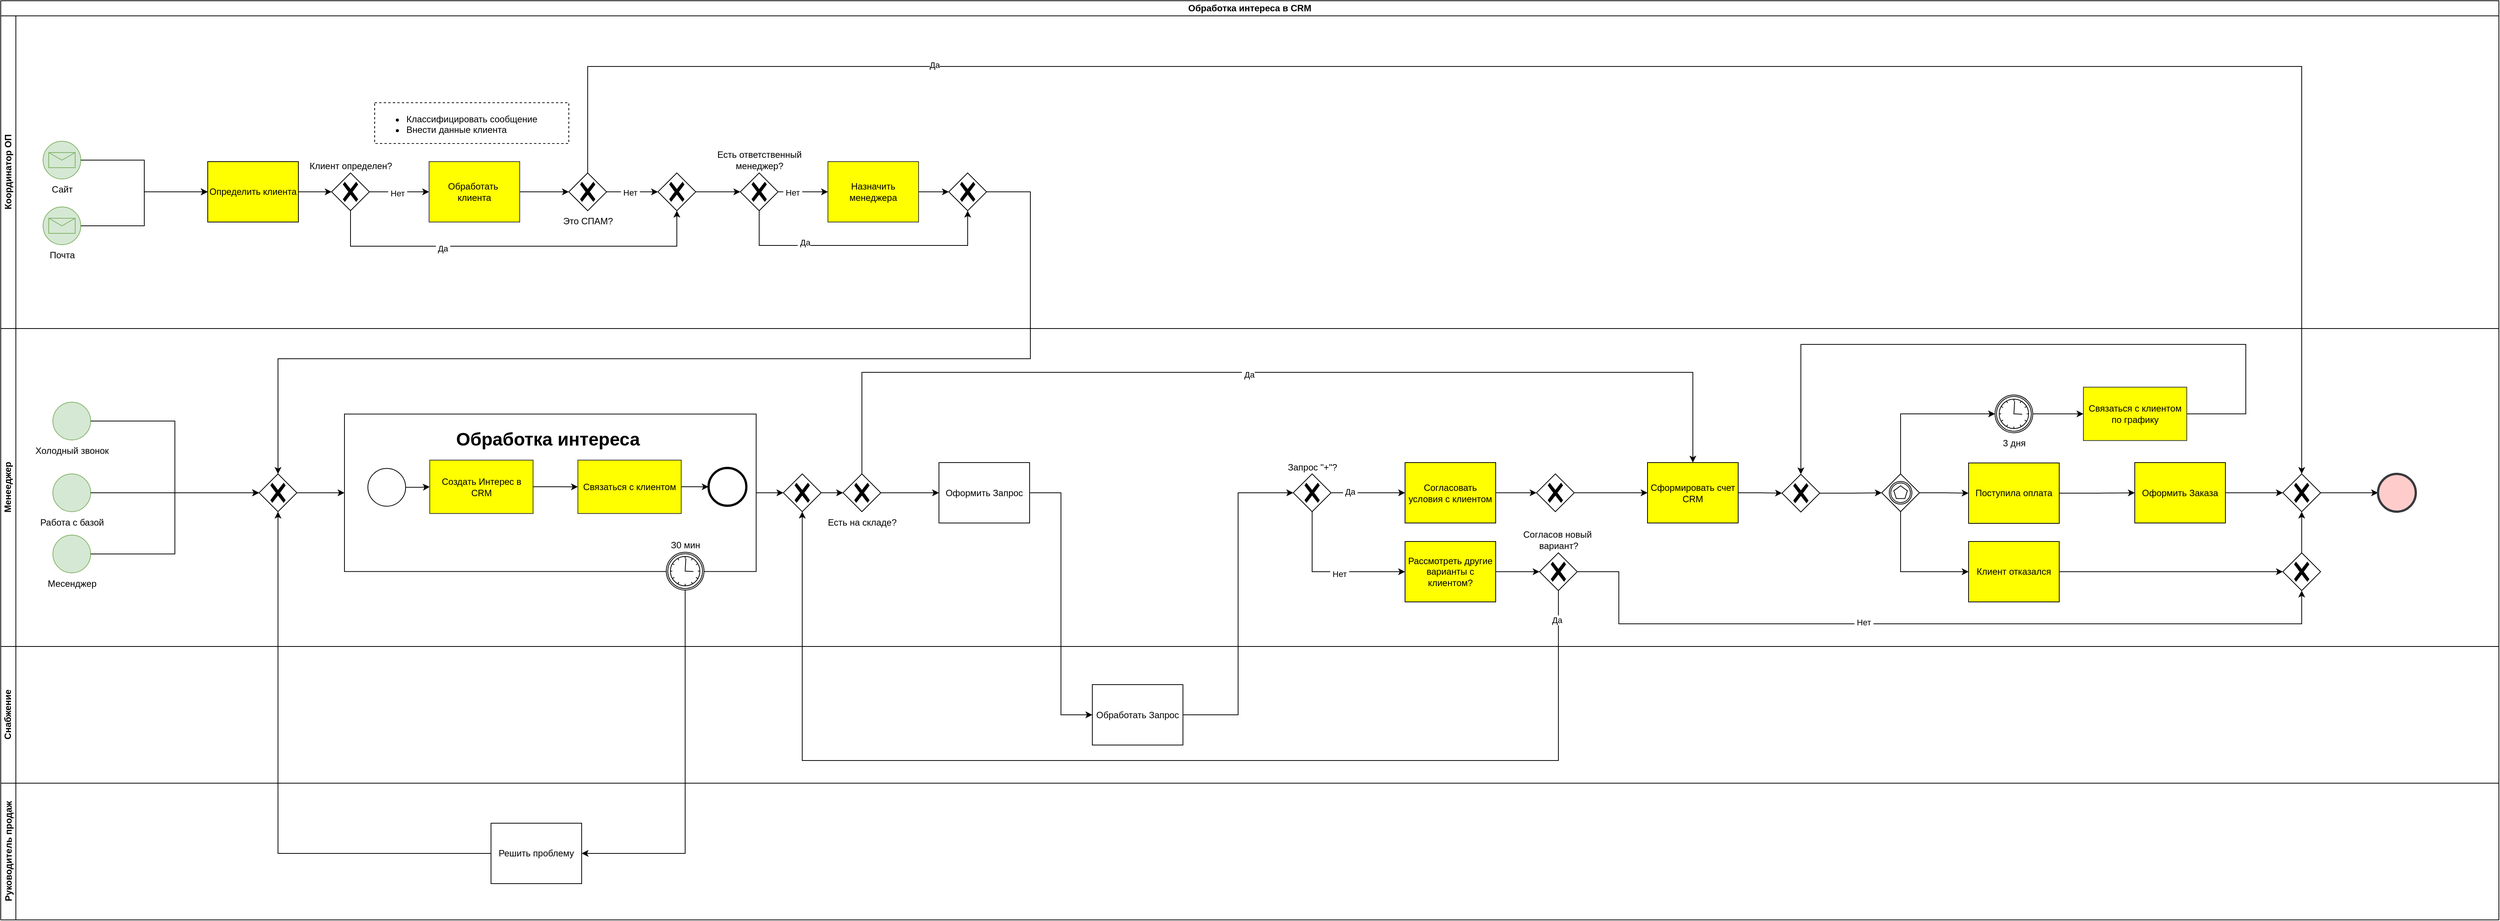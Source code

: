 <mxfile version="27.1.3">
  <diagram name="Страница — 1" id="opip3V4LIdFG4Yo0QK7u">
    <mxGraphModel dx="2441" dy="875" grid="0" gridSize="10" guides="1" tooltips="1" connect="1" arrows="1" fold="1" page="1" pageScale="1" pageWidth="827" pageHeight="1169" background="light-dark(#FFFFFF,#FFFFFF)" math="0" shadow="0">
      <root>
        <mxCell id="0" />
        <mxCell id="1" parent="0" />
        <mxCell id="cEvRSIqXZ4WbzLf_VLH3-2" value="Обработка интереса в CRM" style="swimlane;html=1;childLayout=stackLayout;resizeParent=1;resizeParentMax=0;horizontal=1;startSize=20;horizontalStack=0;whiteSpace=wrap;" parent="1" vertex="1">
          <mxGeometry x="-805" y="27" width="3307" height="1217" as="geometry" />
        </mxCell>
        <mxCell id="cEvRSIqXZ4WbzLf_VLH3-4" value="Координатор ОП" style="swimlane;html=1;startSize=20;horizontal=0;" parent="cEvRSIqXZ4WbzLf_VLH3-2" vertex="1">
          <mxGeometry y="20" width="3307" height="414" as="geometry" />
        </mxCell>
        <mxCell id="cEvRSIqXZ4WbzLf_VLH3-6" value="Сайт" style="points=[[0.145,0.145,0],[0.5,0,0],[0.855,0.145,0],[1,0.5,0],[0.855,0.855,0],[0.5,1,0],[0.145,0.855,0],[0,0.5,0]];shape=mxgraph.bpmn.event;html=1;verticalLabelPosition=bottom;labelBackgroundColor=#ffffff;verticalAlign=top;align=center;perimeter=ellipsePerimeter;outlineConnect=0;aspect=fixed;outline=standard;symbol=message;fillColor=#d5e8d4;strokeColor=#82b366;" parent="cEvRSIqXZ4WbzLf_VLH3-4" vertex="1">
          <mxGeometry x="56" y="166" width="50" height="50" as="geometry" />
        </mxCell>
        <mxCell id="42vEQWu17NEXKYtsey43-4" value="Почта" style="points=[[0.145,0.145,0],[0.5,0,0],[0.855,0.145,0],[1,0.5,0],[0.855,0.855,0],[0.5,1,0],[0.145,0.855,0],[0,0.5,0]];shape=mxgraph.bpmn.event;html=1;verticalLabelPosition=bottom;labelBackgroundColor=#ffffff;verticalAlign=top;align=center;perimeter=ellipsePerimeter;outlineConnect=0;aspect=fixed;outline=standard;symbol=message;fillColor=#d5e8d4;strokeColor=#82b366;" parent="cEvRSIqXZ4WbzLf_VLH3-4" vertex="1">
          <mxGeometry x="56" y="253" width="50" height="50" as="geometry" />
        </mxCell>
        <mxCell id="42vEQWu17NEXKYtsey43-10" style="edgeStyle=orthogonalEdgeStyle;rounded=0;orthogonalLoop=1;jettySize=auto;html=1;entryX=0;entryY=0.5;entryDx=0;entryDy=0;entryPerimeter=0;" parent="cEvRSIqXZ4WbzLf_VLH3-4" source="cEvRSIqXZ4WbzLf_VLH3-6" target="pGrO-_RLq9b3CH_coVWn-4" edge="1">
          <mxGeometry relative="1" as="geometry">
            <mxPoint x="279" y="232" as="targetPoint" />
          </mxGeometry>
        </mxCell>
        <mxCell id="42vEQWu17NEXKYtsey43-11" style="edgeStyle=orthogonalEdgeStyle;rounded=0;orthogonalLoop=1;jettySize=auto;html=1;entryX=0;entryY=0.5;entryDx=0;entryDy=0;entryPerimeter=0;" parent="cEvRSIqXZ4WbzLf_VLH3-4" source="42vEQWu17NEXKYtsey43-4" target="pGrO-_RLq9b3CH_coVWn-4" edge="1">
          <mxGeometry relative="1" as="geometry">
            <mxPoint x="279" y="232" as="targetPoint" />
          </mxGeometry>
        </mxCell>
        <mxCell id="pGrO-_RLq9b3CH_coVWn-7" style="edgeStyle=orthogonalEdgeStyle;rounded=0;orthogonalLoop=1;jettySize=auto;html=1;" edge="1" parent="cEvRSIqXZ4WbzLf_VLH3-4" source="pGrO-_RLq9b3CH_coVWn-4" target="pGrO-_RLq9b3CH_coVWn-5">
          <mxGeometry relative="1" as="geometry" />
        </mxCell>
        <mxCell id="pGrO-_RLq9b3CH_coVWn-4" value="Определить клиента" style="points=[[0.25,0,0],[0.5,0,0],[0.75,0,0],[1,0.25,0],[1,0.5,0],[1,0.75,0],[0.75,1,0],[0.5,1,0],[0.25,1,0],[0,0.75,0],[0,0.5,0],[0,0.25,0]];shape=mxgraph.bpmn.task2;whiteSpace=wrap;rectStyle=rounded;size=10;html=1;container=1;expand=0;collapsible=0;taskMarker=script;fillColor=#FFFF00;" vertex="1" parent="cEvRSIqXZ4WbzLf_VLH3-4">
          <mxGeometry x="274" y="193" width="120" height="80" as="geometry" />
        </mxCell>
        <mxCell id="pGrO-_RLq9b3CH_coVWn-8" style="edgeStyle=orthogonalEdgeStyle;rounded=0;orthogonalLoop=1;jettySize=auto;html=1;exitX=1;exitY=0.5;exitDx=0;exitDy=0;exitPerimeter=0;entryX=0;entryY=0.5;entryDx=0;entryDy=0;entryPerimeter=0;" edge="1" parent="cEvRSIqXZ4WbzLf_VLH3-4" source="pGrO-_RLq9b3CH_coVWn-5" target="pGrO-_RLq9b3CH_coVWn-6">
          <mxGeometry relative="1" as="geometry">
            <mxPoint x="633" y="233" as="sourcePoint" />
          </mxGeometry>
        </mxCell>
        <mxCell id="pGrO-_RLq9b3CH_coVWn-9" value="Нет" style="edgeLabel;html=1;align=center;verticalAlign=middle;resizable=0;points=[];" vertex="1" connectable="0" parent="pGrO-_RLq9b3CH_coVWn-8">
          <mxGeometry x="-0.031" y="-4" relative="1" as="geometry">
            <mxPoint as="offset" />
          </mxGeometry>
        </mxCell>
        <mxCell id="pGrO-_RLq9b3CH_coVWn-23" value="&amp;nbsp;Нет&amp;nbsp;" style="edgeLabel;html=1;align=center;verticalAlign=middle;resizable=0;points=[];" vertex="1" connectable="0" parent="pGrO-_RLq9b3CH_coVWn-8">
          <mxGeometry x="-0.072" y="-2" relative="1" as="geometry">
            <mxPoint as="offset" />
          </mxGeometry>
        </mxCell>
        <mxCell id="pGrO-_RLq9b3CH_coVWn-5" value="Клиент определен?" style="points=[[0.25,0.25,0],[0.5,0,0],[0.75,0.25,0],[1,0.5,0],[0.75,0.75,0],[0.5,1,0],[0.25,0.75,0],[0,0.5,0]];shape=mxgraph.bpmn.gateway2;html=1;verticalLabelPosition=top;labelBackgroundColor=#ffffff;verticalAlign=bottom;align=center;perimeter=rhombusPerimeter;outlineConnect=0;outline=none;symbol=none;gwType=exclusive;labelPosition=center;" vertex="1" parent="cEvRSIqXZ4WbzLf_VLH3-4">
          <mxGeometry x="438" y="208" width="50" height="50" as="geometry" />
        </mxCell>
        <mxCell id="pGrO-_RLq9b3CH_coVWn-15" style="edgeStyle=orthogonalEdgeStyle;rounded=0;orthogonalLoop=1;jettySize=auto;html=1;entryX=0;entryY=0.5;entryDx=0;entryDy=0;entryPerimeter=0;" edge="1" parent="cEvRSIqXZ4WbzLf_VLH3-4" source="pGrO-_RLq9b3CH_coVWn-6" target="pGrO-_RLq9b3CH_coVWn-27">
          <mxGeometry relative="1" as="geometry" />
        </mxCell>
        <mxCell id="pGrO-_RLq9b3CH_coVWn-6" value="Обработать&amp;nbsp;&lt;div&gt;клиента&lt;/div&gt;" style="points=[[0.25,0,0],[0.5,0,0],[0.75,0,0],[1,0.25,0],[1,0.5,0],[1,0.75,0],[0.75,1,0],[0.5,1,0],[0.25,1,0],[0,0.75,0],[0,0.5,0],[0,0.25,0]];shape=mxgraph.bpmn.task2;whiteSpace=wrap;rectStyle=rounded;size=10;html=1;container=1;expand=0;collapsible=0;taskMarker=user;fillColor=light-dark(#ffff00, #212100);strokeColor=#36393d;" vertex="1" parent="cEvRSIqXZ4WbzLf_VLH3-4">
          <mxGeometry x="567" y="193" width="120" height="80" as="geometry" />
        </mxCell>
        <mxCell id="pGrO-_RLq9b3CH_coVWn-10" value="&lt;ul&gt;&lt;li&gt;Классифицировать сообщение&lt;/li&gt;&lt;li&gt;Внести данные клиента&lt;/li&gt;&lt;/ul&gt;" style="text;strokeColor=default;fillColor=none;html=1;whiteSpace=wrap;verticalAlign=middle;overflow=hidden;dashed=1;" vertex="1" parent="cEvRSIqXZ4WbzLf_VLH3-4">
          <mxGeometry x="495" y="115" width="257" height="54" as="geometry" />
        </mxCell>
        <mxCell id="pGrO-_RLq9b3CH_coVWn-11" value="Назначить менеджера" style="points=[[0.25,0,0],[0.5,0,0],[0.75,0,0],[1,0.25,0],[1,0.5,0],[1,0.75,0],[0.75,1,0],[0.5,1,0],[0.25,1,0],[0,0.75,0],[0,0.5,0],[0,0.25,0]];shape=mxgraph.bpmn.task2;whiteSpace=wrap;rectStyle=rounded;size=10;html=1;container=1;expand=0;collapsible=0;taskMarker=user;fillColor=light-dark(#ffff00, #212100);strokeColor=#36393d;" vertex="1" parent="cEvRSIqXZ4WbzLf_VLH3-4">
          <mxGeometry x="1095" y="193" width="120" height="80" as="geometry" />
        </mxCell>
        <mxCell id="pGrO-_RLq9b3CH_coVWn-12" value="" style="points=[[0.25,0.25,0],[0.5,0,0],[0.75,0.25,0],[1,0.5,0],[0.75,0.75,0],[0.5,1,0],[0.25,0.75,0],[0,0.5,0]];shape=mxgraph.bpmn.gateway2;html=1;verticalLabelPosition=top;labelBackgroundColor=#ffffff;verticalAlign=bottom;align=center;perimeter=rhombusPerimeter;outlineConnect=0;outline=none;symbol=none;gwType=exclusive;labelPosition=center;" vertex="1" parent="cEvRSIqXZ4WbzLf_VLH3-4">
          <mxGeometry x="870" y="208" width="50" height="50" as="geometry" />
        </mxCell>
        <mxCell id="pGrO-_RLq9b3CH_coVWn-17" value="Есть ответственный&lt;div&gt;менеджер?&lt;/div&gt;" style="points=[[0.25,0.25,0],[0.5,0,0],[0.75,0.25,0],[1,0.5,0],[0.75,0.75,0],[0.5,1,0],[0.25,0.75,0],[0,0.5,0]];shape=mxgraph.bpmn.gateway2;html=1;verticalLabelPosition=top;labelBackgroundColor=#ffffff;verticalAlign=bottom;align=center;perimeter=rhombusPerimeter;outlineConnect=0;outline=none;symbol=none;gwType=exclusive;labelPosition=center;" vertex="1" parent="cEvRSIqXZ4WbzLf_VLH3-4">
          <mxGeometry x="979" y="208" width="50" height="50" as="geometry" />
        </mxCell>
        <mxCell id="pGrO-_RLq9b3CH_coVWn-18" style="edgeStyle=orthogonalEdgeStyle;rounded=0;orthogonalLoop=1;jettySize=auto;html=1;entryX=0;entryY=0.5;entryDx=0;entryDy=0;entryPerimeter=0;" edge="1" parent="cEvRSIqXZ4WbzLf_VLH3-4" source="pGrO-_RLq9b3CH_coVWn-12" target="pGrO-_RLq9b3CH_coVWn-17">
          <mxGeometry relative="1" as="geometry" />
        </mxCell>
        <mxCell id="pGrO-_RLq9b3CH_coVWn-19" style="edgeStyle=orthogonalEdgeStyle;rounded=0;orthogonalLoop=1;jettySize=auto;html=1;entryX=0;entryY=0.5;entryDx=0;entryDy=0;entryPerimeter=0;" edge="1" parent="cEvRSIqXZ4WbzLf_VLH3-4" source="pGrO-_RLq9b3CH_coVWn-17" target="pGrO-_RLq9b3CH_coVWn-11">
          <mxGeometry relative="1" as="geometry" />
        </mxCell>
        <mxCell id="pGrO-_RLq9b3CH_coVWn-24" value="&amp;nbsp;Нет&amp;nbsp;" style="edgeLabel;html=1;align=center;verticalAlign=middle;resizable=0;points=[];" vertex="1" connectable="0" parent="pGrO-_RLq9b3CH_coVWn-19">
          <mxGeometry x="-0.424" y="-1" relative="1" as="geometry">
            <mxPoint as="offset" />
          </mxGeometry>
        </mxCell>
        <mxCell id="pGrO-_RLq9b3CH_coVWn-20" style="edgeStyle=orthogonalEdgeStyle;rounded=0;orthogonalLoop=1;jettySize=auto;html=1;entryX=0.5;entryY=1;entryDx=0;entryDy=0;entryPerimeter=0;" edge="1" parent="cEvRSIqXZ4WbzLf_VLH3-4" source="pGrO-_RLq9b3CH_coVWn-5" target="pGrO-_RLq9b3CH_coVWn-12">
          <mxGeometry relative="1" as="geometry">
            <Array as="points">
              <mxPoint x="463" y="305" />
              <mxPoint x="895" y="305" />
            </Array>
          </mxGeometry>
        </mxCell>
        <mxCell id="pGrO-_RLq9b3CH_coVWn-22" value="&amp;nbsp;Да&amp;nbsp;" style="edgeLabel;html=1;align=center;verticalAlign=middle;resizable=0;points=[];" vertex="1" connectable="0" parent="pGrO-_RLq9b3CH_coVWn-20">
          <mxGeometry x="-0.36" y="-3" relative="1" as="geometry">
            <mxPoint as="offset" />
          </mxGeometry>
        </mxCell>
        <mxCell id="pGrO-_RLq9b3CH_coVWn-21" value="" style="points=[[0.25,0.25,0],[0.5,0,0],[0.75,0.25,0],[1,0.5,0],[0.75,0.75,0],[0.5,1,0],[0.25,0.75,0],[0,0.5,0]];shape=mxgraph.bpmn.gateway2;html=1;verticalLabelPosition=top;labelBackgroundColor=#ffffff;verticalAlign=bottom;align=center;perimeter=rhombusPerimeter;outlineConnect=0;outline=none;symbol=none;gwType=exclusive;labelPosition=center;" vertex="1" parent="cEvRSIqXZ4WbzLf_VLH3-4">
          <mxGeometry x="1255" y="208" width="50" height="50" as="geometry" />
        </mxCell>
        <mxCell id="pGrO-_RLq9b3CH_coVWn-25" style="edgeStyle=orthogonalEdgeStyle;rounded=0;orthogonalLoop=1;jettySize=auto;html=1;entryX=0;entryY=0.5;entryDx=0;entryDy=0;entryPerimeter=0;" edge="1" parent="cEvRSIqXZ4WbzLf_VLH3-4" source="pGrO-_RLq9b3CH_coVWn-11" target="pGrO-_RLq9b3CH_coVWn-21">
          <mxGeometry relative="1" as="geometry" />
        </mxCell>
        <mxCell id="pGrO-_RLq9b3CH_coVWn-26" style="edgeStyle=orthogonalEdgeStyle;rounded=0;orthogonalLoop=1;jettySize=auto;html=1;entryX=0.5;entryY=1;entryDx=0;entryDy=0;entryPerimeter=0;" edge="1" parent="cEvRSIqXZ4WbzLf_VLH3-4" source="pGrO-_RLq9b3CH_coVWn-17" target="pGrO-_RLq9b3CH_coVWn-21">
          <mxGeometry relative="1" as="geometry">
            <Array as="points">
              <mxPoint x="1004" y="304" />
              <mxPoint x="1280" y="304" />
            </Array>
          </mxGeometry>
        </mxCell>
        <mxCell id="pGrO-_RLq9b3CH_coVWn-35" value="&amp;nbsp;Да" style="edgeLabel;html=1;align=center;verticalAlign=middle;resizable=0;points=[];" vertex="1" connectable="0" parent="pGrO-_RLq9b3CH_coVWn-26">
          <mxGeometry x="-0.433" y="4" relative="1" as="geometry">
            <mxPoint as="offset" />
          </mxGeometry>
        </mxCell>
        <mxCell id="pGrO-_RLq9b3CH_coVWn-28" style="edgeStyle=orthogonalEdgeStyle;rounded=0;orthogonalLoop=1;jettySize=auto;html=1;" edge="1" parent="cEvRSIqXZ4WbzLf_VLH3-4" source="pGrO-_RLq9b3CH_coVWn-27" target="pGrO-_RLq9b3CH_coVWn-12">
          <mxGeometry relative="1" as="geometry" />
        </mxCell>
        <mxCell id="pGrO-_RLq9b3CH_coVWn-33" value="&amp;nbsp;Нет&amp;nbsp;" style="edgeLabel;html=1;align=center;verticalAlign=middle;resizable=0;points=[];" vertex="1" connectable="0" parent="pGrO-_RLq9b3CH_coVWn-28">
          <mxGeometry x="-0.093" y="-1" relative="1" as="geometry">
            <mxPoint as="offset" />
          </mxGeometry>
        </mxCell>
        <mxCell id="pGrO-_RLq9b3CH_coVWn-27" value="Это СПАМ?" style="points=[[0.25,0.25,0],[0.5,0,0],[0.75,0.25,0],[1,0.5,0],[0.75,0.75,0],[0.5,1,0],[0.25,0.75,0],[0,0.5,0]];shape=mxgraph.bpmn.gateway2;html=1;verticalLabelPosition=bottom;labelBackgroundColor=#ffffff;verticalAlign=top;align=center;perimeter=rhombusPerimeter;outlineConnect=0;outline=none;symbol=none;gwType=exclusive;" vertex="1" parent="cEvRSIqXZ4WbzLf_VLH3-4">
          <mxGeometry x="752" y="208" width="50" height="50" as="geometry" />
        </mxCell>
        <mxCell id="cEvRSIqXZ4WbzLf_VLH3-5" value="Менееджер" style="swimlane;html=1;startSize=20;horizontal=0;" parent="cEvRSIqXZ4WbzLf_VLH3-2" vertex="1">
          <mxGeometry y="434" width="3307" height="421" as="geometry" />
        </mxCell>
        <mxCell id="pGrO-_RLq9b3CH_coVWn-52" style="edgeStyle=orthogonalEdgeStyle;rounded=0;orthogonalLoop=1;jettySize=auto;html=1;" edge="1" parent="cEvRSIqXZ4WbzLf_VLH3-5" source="pGrO-_RLq9b3CH_coVWn-75" target="pGrO-_RLq9b3CH_coVWn-51">
          <mxGeometry relative="1" as="geometry" />
        </mxCell>
        <mxCell id="pGrO-_RLq9b3CH_coVWn-40" value="" style="points=[[0.25,0,0],[0.5,0,0],[0.75,0,0],[1,0.25,0],[1,0.5,0],[1,0.75,0],[0.75,1,0],[0.5,1,0],[0.25,1,0],[0,0.75,0],[0,0.5,0],[0,0.25,0]];shape=mxgraph.bpmn.task2;whiteSpace=wrap;rectStyle=rounded;size=10;html=1;container=1;expand=0;collapsible=0;bpmnShapeType=call;" vertex="1" parent="cEvRSIqXZ4WbzLf_VLH3-5">
          <mxGeometry x="455" y="113.25" width="545" height="208.5" as="geometry" />
        </mxCell>
        <mxCell id="pGrO-_RLq9b3CH_coVWn-36" value="Создать Интерес в CRM" style="points=[[0.25,0,0],[0.5,0,0],[0.75,0,0],[1,0.25,0],[1,0.5,0],[1,0.75,0],[0.75,1,0],[0.5,1,0],[0.25,1,0],[0,0.75,0],[0,0.5,0],[0,0.25,0]];shape=mxgraph.bpmn.task2;whiteSpace=wrap;rectStyle=rounded;size=10;html=1;container=1;expand=0;collapsible=0;taskMarker=user;fillColor=light-dark(#ffff00, #212100);strokeColor=#36393d;" vertex="1" parent="pGrO-_RLq9b3CH_coVWn-40">
          <mxGeometry x="112.877" y="60.995" width="136.82" height="70.678" as="geometry" />
        </mxCell>
        <mxCell id="pGrO-_RLq9b3CH_coVWn-1" value="Связаться с клиентом" style="points=[[0.25,0,0],[0.5,0,0],[0.75,0,0],[1,0.25,0],[1,0.5,0],[1,0.75,0],[0.75,1,0],[0.5,1,0],[0.25,1,0],[0,0.75,0],[0,0.5,0],[0,0.25,0]];shape=mxgraph.bpmn.task2;whiteSpace=wrap;rectStyle=rounded;size=10;html=1;container=1;expand=0;collapsible=0;taskMarker=user;fillColor=light-dark(#ffff00, #212100);strokeColor=#36393d;" vertex="1" parent="pGrO-_RLq9b3CH_coVWn-40">
          <mxGeometry x="308.985" y="60.997" width="136.82" height="70.678" as="geometry" />
        </mxCell>
        <mxCell id="pGrO-_RLq9b3CH_coVWn-41" value="" style="points=[[0.145,0.145,0],[0.5,0,0],[0.855,0.145,0],[1,0.5,0],[0.855,0.855,0],[0.5,1,0],[0.145,0.855,0],[0,0.5,0]];shape=mxgraph.bpmn.event;html=1;verticalLabelPosition=bottom;labelBackgroundColor=#ffffff;verticalAlign=top;align=center;perimeter=ellipsePerimeter;outlineConnect=0;aspect=fixed;outline=standard;symbol=general;" vertex="1" parent="pGrO-_RLq9b3CH_coVWn-40">
          <mxGeometry x="31" y="72" width="50" height="50" as="geometry" />
        </mxCell>
        <mxCell id="pGrO-_RLq9b3CH_coVWn-42" value="" style="points=[[0.145,0.145,0],[0.5,0,0],[0.855,0.145,0],[1,0.5,0],[0.855,0.855,0],[0.5,1,0],[0.145,0.855,0],[0,0.5,0]];shape=mxgraph.bpmn.event;html=1;verticalLabelPosition=bottom;labelBackgroundColor=#ffffff;verticalAlign=top;align=center;perimeter=ellipsePerimeter;outlineConnect=0;aspect=fixed;outline=end;symbol=terminate2;" vertex="1" parent="pGrO-_RLq9b3CH_coVWn-40">
          <mxGeometry x="482" y="71.33" width="50" height="50" as="geometry" />
        </mxCell>
        <mxCell id="pGrO-_RLq9b3CH_coVWn-2" value="З0 мин" style="points=[[0.145,0.145,0],[0.5,0,0],[0.855,0.145,0],[1,0.5,0],[0.855,0.855,0],[0.5,1,0],[0.145,0.855,0],[0,0.5,0]];shape=mxgraph.bpmn.event;html=1;verticalLabelPosition=top;labelBackgroundColor=#ffffff;verticalAlign=bottom;align=center;perimeter=ellipsePerimeter;outlineConnect=0;aspect=fixed;outline=catching;symbol=timer;labelPosition=center;" vertex="1" parent="pGrO-_RLq9b3CH_coVWn-40">
          <mxGeometry x="426" y="183" width="50" height="50" as="geometry" />
        </mxCell>
        <mxCell id="pGrO-_RLq9b3CH_coVWn-43" style="edgeStyle=orthogonalEdgeStyle;rounded=0;orthogonalLoop=1;jettySize=auto;html=1;entryX=0;entryY=0.5;entryDx=0;entryDy=0;entryPerimeter=0;" edge="1" parent="pGrO-_RLq9b3CH_coVWn-40" source="pGrO-_RLq9b3CH_coVWn-41" target="pGrO-_RLq9b3CH_coVWn-36">
          <mxGeometry relative="1" as="geometry" />
        </mxCell>
        <mxCell id="pGrO-_RLq9b3CH_coVWn-44" style="edgeStyle=orthogonalEdgeStyle;rounded=0;orthogonalLoop=1;jettySize=auto;html=1;entryX=0;entryY=0.5;entryDx=0;entryDy=0;entryPerimeter=0;" edge="1" parent="pGrO-_RLq9b3CH_coVWn-40" source="pGrO-_RLq9b3CH_coVWn-36" target="pGrO-_RLq9b3CH_coVWn-1">
          <mxGeometry relative="1" as="geometry" />
        </mxCell>
        <mxCell id="pGrO-_RLq9b3CH_coVWn-45" style="edgeStyle=orthogonalEdgeStyle;rounded=0;orthogonalLoop=1;jettySize=auto;html=1;entryX=0;entryY=0.5;entryDx=0;entryDy=0;entryPerimeter=0;" edge="1" parent="pGrO-_RLq9b3CH_coVWn-40" source="pGrO-_RLq9b3CH_coVWn-1" target="pGrO-_RLq9b3CH_coVWn-42">
          <mxGeometry relative="1" as="geometry" />
        </mxCell>
        <mxCell id="pGrO-_RLq9b3CH_coVWn-48" value="Обработка интереса" style="text;strokeColor=none;fillColor=none;html=1;fontSize=24;fontStyle=1;verticalAlign=middle;align=center;" vertex="1" parent="pGrO-_RLq9b3CH_coVWn-40">
          <mxGeometry x="219" y="13.75" width="100" height="40" as="geometry" />
        </mxCell>
        <mxCell id="42vEQWu17NEXKYtsey43-1" value="Холодный звонок" style="points=[[0.145,0.145,0],[0.5,0,0],[0.855,0.145,0],[1,0.5,0],[0.855,0.855,0],[0.5,1,0],[0.145,0.855,0],[0,0.5,0]];shape=mxgraph.bpmn.event;html=1;verticalLabelPosition=bottom;labelBackgroundColor=#ffffff;verticalAlign=top;align=center;perimeter=ellipsePerimeter;outlineConnect=0;aspect=fixed;outline=standard;symbol=general;fillColor=#d5e8d4;strokeColor=#82b366;" parent="cEvRSIqXZ4WbzLf_VLH3-5" vertex="1">
          <mxGeometry x="69" y="97.5" width="50" height="50" as="geometry" />
        </mxCell>
        <mxCell id="42vEQWu17NEXKYtsey43-2" value="Работа с базой" style="points=[[0.145,0.145,0],[0.5,0,0],[0.855,0.145,0],[1,0.5,0],[0.855,0.855,0],[0.5,1,0],[0.145,0.855,0],[0,0.5,0]];shape=mxgraph.bpmn.event;html=1;verticalLabelPosition=bottom;labelBackgroundColor=#ffffff;verticalAlign=top;align=center;perimeter=ellipsePerimeter;outlineConnect=0;aspect=fixed;outline=standard;symbol=general;fillColor=#d5e8d4;strokeColor=#82b366;" parent="cEvRSIqXZ4WbzLf_VLH3-5" vertex="1">
          <mxGeometry x="69" y="192.5" width="50" height="50" as="geometry" />
        </mxCell>
        <mxCell id="42vEQWu17NEXKYtsey43-3" value="Месенджер" style="points=[[0.145,0.145,0],[0.5,0,0],[0.855,0.145,0],[1,0.5,0],[0.855,0.855,0],[0.5,1,0],[0.145,0.855,0],[0,0.5,0]];shape=mxgraph.bpmn.event;html=1;verticalLabelPosition=bottom;labelBackgroundColor=#ffffff;verticalAlign=top;align=center;perimeter=ellipsePerimeter;outlineConnect=0;aspect=fixed;outline=standard;symbol=general;fillColor=#d5e8d4;strokeColor=#82b366;" parent="cEvRSIqXZ4WbzLf_VLH3-5" vertex="1">
          <mxGeometry x="69" y="273.5" width="50" height="50" as="geometry" />
        </mxCell>
        <mxCell id="42vEQWu17NEXKYtsey43-13" style="edgeStyle=orthogonalEdgeStyle;rounded=0;orthogonalLoop=1;jettySize=auto;html=1;entryX=0;entryY=0.5;entryDx=0;entryDy=0;entryPerimeter=0;" parent="cEvRSIqXZ4WbzLf_VLH3-5" source="42vEQWu17NEXKYtsey43-1" target="pGrO-_RLq9b3CH_coVWn-37" edge="1">
          <mxGeometry relative="1" as="geometry">
            <mxPoint x="320" y="217.5" as="targetPoint" />
          </mxGeometry>
        </mxCell>
        <mxCell id="42vEQWu17NEXKYtsey43-14" style="edgeStyle=orthogonalEdgeStyle;rounded=0;orthogonalLoop=1;jettySize=auto;html=1;entryX=0;entryY=0.5;entryDx=0;entryDy=0;entryPerimeter=0;" parent="cEvRSIqXZ4WbzLf_VLH3-5" source="42vEQWu17NEXKYtsey43-2" target="pGrO-_RLq9b3CH_coVWn-37" edge="1">
          <mxGeometry relative="1" as="geometry">
            <mxPoint x="320" y="217.5" as="targetPoint" />
          </mxGeometry>
        </mxCell>
        <mxCell id="42vEQWu17NEXKYtsey43-15" style="edgeStyle=orthogonalEdgeStyle;rounded=0;orthogonalLoop=1;jettySize=auto;html=1;entryX=0;entryY=0.5;entryDx=0;entryDy=0;entryPerimeter=0;" parent="cEvRSIqXZ4WbzLf_VLH3-5" source="42vEQWu17NEXKYtsey43-3" target="pGrO-_RLq9b3CH_coVWn-37" edge="1">
          <mxGeometry relative="1" as="geometry">
            <mxPoint x="320" y="217.5" as="targetPoint" />
          </mxGeometry>
        </mxCell>
        <mxCell id="42vEQWu17NEXKYtsey43-36" value="Сформировать счет CRM" style="points=[[0.25,0,0],[0.5,0,0],[0.75,0,0],[1,0.25,0],[1,0.5,0],[1,0.75,0],[0.75,1,0],[0.5,1,0],[0.25,1,0],[0,0.75,0],[0,0.5,0],[0,0.25,0]];shape=mxgraph.bpmn.task2;whiteSpace=wrap;rectStyle=rounded;size=10;html=1;container=1;expand=0;collapsible=0;taskMarker=user;fillColor=light-dark(#ffff00, #212100);strokeColor=default;" parent="cEvRSIqXZ4WbzLf_VLH3-5" vertex="1">
          <mxGeometry x="2180" y="177.5" width="120" height="80" as="geometry" />
        </mxCell>
        <mxCell id="pGrO-_RLq9b3CH_coVWn-47" style="edgeStyle=orthogonalEdgeStyle;rounded=0;orthogonalLoop=1;jettySize=auto;html=1;entryX=0;entryY=0.5;entryDx=0;entryDy=0;entryPerimeter=0;" edge="1" parent="cEvRSIqXZ4WbzLf_VLH3-5" source="pGrO-_RLq9b3CH_coVWn-37" target="pGrO-_RLq9b3CH_coVWn-40">
          <mxGeometry relative="1" as="geometry">
            <mxPoint x="434.947" y="217.5" as="targetPoint" />
          </mxGeometry>
        </mxCell>
        <mxCell id="pGrO-_RLq9b3CH_coVWn-37" value="" style="points=[[0.25,0.25,0],[0.5,0,0],[0.75,0.25,0],[1,0.5,0],[0.75,0.75,0],[0.5,1,0],[0.25,0.75,0],[0,0.5,0]];shape=mxgraph.bpmn.gateway2;html=1;verticalLabelPosition=bottom;labelBackgroundColor=#ffffff;verticalAlign=top;align=center;perimeter=rhombusPerimeter;outlineConnect=0;outline=none;symbol=none;gwType=exclusive;" vertex="1" parent="cEvRSIqXZ4WbzLf_VLH3-5">
          <mxGeometry x="342" y="192.5" width="50" height="50" as="geometry" />
        </mxCell>
        <mxCell id="pGrO-_RLq9b3CH_coVWn-54" style="edgeStyle=orthogonalEdgeStyle;rounded=0;orthogonalLoop=1;jettySize=auto;html=1;" edge="1" parent="cEvRSIqXZ4WbzLf_VLH3-5" source="pGrO-_RLq9b3CH_coVWn-51" target="42vEQWu17NEXKYtsey43-36">
          <mxGeometry relative="1" as="geometry">
            <Array as="points">
              <mxPoint x="1140" y="58" />
            </Array>
          </mxGeometry>
        </mxCell>
        <mxCell id="pGrO-_RLq9b3CH_coVWn-56" value="&amp;nbsp;Да" style="edgeLabel;html=1;align=center;verticalAlign=middle;resizable=0;points=[];" vertex="1" connectable="0" parent="pGrO-_RLq9b3CH_coVWn-54">
          <mxGeometry x="-0.047" y="-3" relative="1" as="geometry">
            <mxPoint as="offset" />
          </mxGeometry>
        </mxCell>
        <mxCell id="pGrO-_RLq9b3CH_coVWn-63" style="edgeStyle=orthogonalEdgeStyle;rounded=0;orthogonalLoop=1;jettySize=auto;html=1;" edge="1" parent="cEvRSIqXZ4WbzLf_VLH3-5" source="pGrO-_RLq9b3CH_coVWn-51" target="pGrO-_RLq9b3CH_coVWn-53">
          <mxGeometry relative="1" as="geometry" />
        </mxCell>
        <mxCell id="pGrO-_RLq9b3CH_coVWn-51" value="Есть на складе?" style="points=[[0.25,0.25,0],[0.5,0,0],[0.75,0.25,0],[1,0.5,0],[0.75,0.75,0],[0.5,1,0],[0.25,0.75,0],[0,0.5,0]];shape=mxgraph.bpmn.gateway2;html=1;verticalLabelPosition=bottom;labelBackgroundColor=#ffffff;verticalAlign=top;align=center;perimeter=rhombusPerimeter;outlineConnect=0;outline=none;symbol=none;gwType=exclusive;labelPosition=center;" vertex="1" parent="cEvRSIqXZ4WbzLf_VLH3-5">
          <mxGeometry x="1115" y="192.5" width="50" height="50" as="geometry" />
        </mxCell>
        <mxCell id="pGrO-_RLq9b3CH_coVWn-53" value="Оформить Запрос" style="points=[[0.25,0,0],[0.5,0,0],[0.75,0,0],[1,0.25,0],[1,0.5,0],[1,0.75,0],[0.75,1,0],[0.5,1,0],[0.25,1,0],[0,0.75,0],[0,0.5,0],[0,0.25,0]];shape=mxgraph.bpmn.task2;whiteSpace=wrap;rectStyle=rounded;size=10;html=1;container=1;expand=0;collapsible=0;taskMarker=user;fillColor=light-dark(#FFFFFF,#212100);strokeColor=default;" vertex="1" parent="cEvRSIqXZ4WbzLf_VLH3-5">
          <mxGeometry x="1242" y="177.5" width="120" height="80" as="geometry" />
        </mxCell>
        <mxCell id="pGrO-_RLq9b3CH_coVWn-67" style="edgeStyle=orthogonalEdgeStyle;rounded=0;orthogonalLoop=1;jettySize=auto;html=1;" edge="1" parent="cEvRSIqXZ4WbzLf_VLH3-5" source="pGrO-_RLq9b3CH_coVWn-64" target="pGrO-_RLq9b3CH_coVWn-66">
          <mxGeometry relative="1" as="geometry" />
        </mxCell>
        <mxCell id="pGrO-_RLq9b3CH_coVWn-69" value="Да" style="edgeLabel;html=1;align=center;verticalAlign=middle;resizable=0;points=[];" vertex="1" connectable="0" parent="pGrO-_RLq9b3CH_coVWn-67">
          <mxGeometry x="-0.48" y="3" relative="1" as="geometry">
            <mxPoint as="offset" />
          </mxGeometry>
        </mxCell>
        <mxCell id="pGrO-_RLq9b3CH_coVWn-70" value="&amp;nbsp;Да&amp;nbsp;" style="edgeLabel;html=1;align=center;verticalAlign=middle;resizable=0;points=[];" vertex="1" connectable="0" parent="pGrO-_RLq9b3CH_coVWn-67">
          <mxGeometry x="-0.502" y="2" relative="1" as="geometry">
            <mxPoint as="offset" />
          </mxGeometry>
        </mxCell>
        <mxCell id="pGrO-_RLq9b3CH_coVWn-64" value="Запрос &quot;+&quot;?" style="points=[[0.25,0.25,0],[0.5,0,0],[0.75,0.25,0],[1,0.5,0],[0.75,0.75,0],[0.5,1,0],[0.25,0.75,0],[0,0.5,0]];shape=mxgraph.bpmn.gateway2;html=1;verticalLabelPosition=top;labelBackgroundColor=#ffffff;verticalAlign=bottom;align=center;perimeter=rhombusPerimeter;outlineConnect=0;outline=none;symbol=none;gwType=exclusive;labelPosition=center;" vertex="1" parent="cEvRSIqXZ4WbzLf_VLH3-5">
          <mxGeometry x="1711" y="192.5" width="50" height="50" as="geometry" />
        </mxCell>
        <mxCell id="pGrO-_RLq9b3CH_coVWn-66" value="Согласовать условия с клиентом" style="points=[[0.25,0,0],[0.5,0,0],[0.75,0,0],[1,0.25,0],[1,0.5,0],[1,0.75,0],[0.75,1,0],[0.5,1,0],[0.25,1,0],[0,0.75,0],[0,0.5,0],[0,0.25,0]];shape=mxgraph.bpmn.task2;whiteSpace=wrap;rectStyle=rounded;size=10;html=1;container=1;expand=0;collapsible=0;taskMarker=user;fillColor=light-dark(#ffff00, #212100);strokeColor=default;" vertex="1" parent="cEvRSIqXZ4WbzLf_VLH3-5">
          <mxGeometry x="1859" y="177.5" width="120" height="80" as="geometry" />
        </mxCell>
        <mxCell id="pGrO-_RLq9b3CH_coVWn-74" style="edgeStyle=orthogonalEdgeStyle;rounded=0;orthogonalLoop=1;jettySize=auto;html=1;" edge="1" parent="cEvRSIqXZ4WbzLf_VLH3-5" source="pGrO-_RLq9b3CH_coVWn-68" target="pGrO-_RLq9b3CH_coVWn-73">
          <mxGeometry relative="1" as="geometry" />
        </mxCell>
        <mxCell id="pGrO-_RLq9b3CH_coVWn-77" style="edgeStyle=orthogonalEdgeStyle;rounded=0;orthogonalLoop=1;jettySize=auto;html=1;" edge="1" parent="cEvRSIqXZ4WbzLf_VLH3-5" source="pGrO-_RLq9b3CH_coVWn-73" target="pGrO-_RLq9b3CH_coVWn-75">
          <mxGeometry relative="1" as="geometry">
            <Array as="points">
              <mxPoint x="2062" y="572" />
              <mxPoint x="1061" y="572" />
            </Array>
          </mxGeometry>
        </mxCell>
        <mxCell id="pGrO-_RLq9b3CH_coVWn-82" value="Да" style="edgeLabel;html=1;align=center;verticalAlign=middle;resizable=0;points=[];" vertex="1" connectable="0" parent="pGrO-_RLq9b3CH_coVWn-77">
          <mxGeometry x="-0.95" y="-2" relative="1" as="geometry">
            <mxPoint as="offset" />
          </mxGeometry>
        </mxCell>
        <mxCell id="pGrO-_RLq9b3CH_coVWn-68" value="Рассмотреть другие варианты с клиентом?" style="points=[[0.25,0,0],[0.5,0,0],[0.75,0,0],[1,0.25,0],[1,0.5,0],[1,0.75,0],[0.75,1,0],[0.5,1,0],[0.25,1,0],[0,0.75,0],[0,0.5,0],[0,0.25,0]];shape=mxgraph.bpmn.task2;whiteSpace=wrap;rectStyle=rounded;size=10;html=1;container=1;expand=0;collapsible=0;taskMarker=user;fillColor=light-dark(#ffff00, #212100);strokeColor=default;" vertex="1" parent="cEvRSIqXZ4WbzLf_VLH3-5">
          <mxGeometry x="1859" y="282" width="120" height="80" as="geometry" />
        </mxCell>
        <mxCell id="pGrO-_RLq9b3CH_coVWn-71" style="edgeStyle=orthogonalEdgeStyle;rounded=0;orthogonalLoop=1;jettySize=auto;html=1;entryX=0;entryY=0.5;entryDx=0;entryDy=0;entryPerimeter=0;" edge="1" parent="cEvRSIqXZ4WbzLf_VLH3-5" source="pGrO-_RLq9b3CH_coVWn-64" target="pGrO-_RLq9b3CH_coVWn-68">
          <mxGeometry relative="1" as="geometry">
            <Array as="points">
              <mxPoint x="1736" y="322" />
            </Array>
          </mxGeometry>
        </mxCell>
        <mxCell id="pGrO-_RLq9b3CH_coVWn-72" value="&amp;nbsp;Нет&amp;nbsp;" style="edgeLabel;html=1;align=center;verticalAlign=middle;resizable=0;points=[];" vertex="1" connectable="0" parent="pGrO-_RLq9b3CH_coVWn-71">
          <mxGeometry x="0.149" y="-3" relative="1" as="geometry">
            <mxPoint x="-1" as="offset" />
          </mxGeometry>
        </mxCell>
        <mxCell id="pGrO-_RLq9b3CH_coVWn-73" value="Согласов новый&amp;nbsp;&lt;div&gt;вариант?&lt;/div&gt;" style="points=[[0.25,0.25,0],[0.5,0,0],[0.75,0.25,0],[1,0.5,0],[0.75,0.75,0],[0.5,1,0],[0.25,0.75,0],[0,0.5,0]];shape=mxgraph.bpmn.gateway2;html=1;verticalLabelPosition=top;labelBackgroundColor=#ffffff;verticalAlign=bottom;align=center;perimeter=rhombusPerimeter;outlineConnect=0;outline=none;symbol=none;gwType=exclusive;labelPosition=center;" vertex="1" parent="cEvRSIqXZ4WbzLf_VLH3-5">
          <mxGeometry x="2037" y="297" width="50" height="50" as="geometry" />
        </mxCell>
        <mxCell id="pGrO-_RLq9b3CH_coVWn-75" value="" style="points=[[0.25,0.25,0],[0.5,0,0],[0.75,0.25,0],[1,0.5,0],[0.75,0.75,0],[0.5,1,0],[0.25,0.75,0],[0,0.5,0]];shape=mxgraph.bpmn.gateway2;html=1;verticalLabelPosition=bottom;labelBackgroundColor=#ffffff;verticalAlign=top;align=center;perimeter=rhombusPerimeter;outlineConnect=0;outline=none;symbol=none;gwType=exclusive;" vertex="1" parent="cEvRSIqXZ4WbzLf_VLH3-5">
          <mxGeometry x="1036" y="192.5" width="50" height="50" as="geometry" />
        </mxCell>
        <mxCell id="pGrO-_RLq9b3CH_coVWn-76" value="" style="edgeStyle=orthogonalEdgeStyle;rounded=0;orthogonalLoop=1;jettySize=auto;html=1;" edge="1" parent="cEvRSIqXZ4WbzLf_VLH3-5" source="pGrO-_RLq9b3CH_coVWn-40" target="pGrO-_RLq9b3CH_coVWn-75">
          <mxGeometry relative="1" as="geometry">
            <mxPoint x="952" y="712" as="sourcePoint" />
            <mxPoint x="1067" y="712" as="targetPoint" />
          </mxGeometry>
        </mxCell>
        <mxCell id="pGrO-_RLq9b3CH_coVWn-85" style="edgeStyle=orthogonalEdgeStyle;rounded=0;orthogonalLoop=1;jettySize=auto;html=1;" edge="1" parent="cEvRSIqXZ4WbzLf_VLH3-5" source="pGrO-_RLq9b3CH_coVWn-83" target="42vEQWu17NEXKYtsey43-36">
          <mxGeometry relative="1" as="geometry" />
        </mxCell>
        <mxCell id="pGrO-_RLq9b3CH_coVWn-83" value="" style="points=[[0.25,0.25,0],[0.5,0,0],[0.75,0.25,0],[1,0.5,0],[0.75,0.75,0],[0.5,1,0],[0.25,0.75,0],[0,0.5,0]];shape=mxgraph.bpmn.gateway2;html=1;verticalLabelPosition=bottom;labelBackgroundColor=#ffffff;verticalAlign=top;align=center;perimeter=rhombusPerimeter;outlineConnect=0;outline=none;symbol=none;gwType=exclusive;" vertex="1" parent="cEvRSIqXZ4WbzLf_VLH3-5">
          <mxGeometry x="2033" y="192.5" width="50" height="50" as="geometry" />
        </mxCell>
        <mxCell id="pGrO-_RLq9b3CH_coVWn-84" style="edgeStyle=orthogonalEdgeStyle;rounded=0;orthogonalLoop=1;jettySize=auto;html=1;entryX=0;entryY=0.5;entryDx=0;entryDy=0;entryPerimeter=0;" edge="1" parent="cEvRSIqXZ4WbzLf_VLH3-5" source="pGrO-_RLq9b3CH_coVWn-66" target="pGrO-_RLq9b3CH_coVWn-83">
          <mxGeometry relative="1" as="geometry" />
        </mxCell>
        <mxCell id="pGrO-_RLq9b3CH_coVWn-89" style="edgeStyle=orthogonalEdgeStyle;rounded=0;orthogonalLoop=1;jettySize=auto;html=1;" edge="1" parent="cEvRSIqXZ4WbzLf_VLH3-5" source="pGrO-_RLq9b3CH_coVWn-86" target="pGrO-_RLq9b3CH_coVWn-88">
          <mxGeometry relative="1" as="geometry" />
        </mxCell>
        <mxCell id="pGrO-_RLq9b3CH_coVWn-86" value="" style="points=[[0.25,0.25,0],[0.5,0,0],[0.75,0.25,0],[1,0.5,0],[0.75,0.75,0],[0.5,1,0],[0.25,0.75,0],[0,0.5,0]];shape=mxgraph.bpmn.gateway2;html=1;verticalLabelPosition=bottom;labelBackgroundColor=#ffffff;verticalAlign=top;align=center;perimeter=rhombusPerimeter;outlineConnect=0;outline=catching;symbol=multiple;" vertex="1" parent="cEvRSIqXZ4WbzLf_VLH3-5">
          <mxGeometry x="2490" y="192.5" width="50" height="50" as="geometry" />
        </mxCell>
        <mxCell id="pGrO-_RLq9b3CH_coVWn-87" style="edgeStyle=orthogonalEdgeStyle;rounded=0;orthogonalLoop=1;jettySize=auto;html=1;" edge="1" parent="cEvRSIqXZ4WbzLf_VLH3-5" source="pGrO-_RLq9b3CH_coVWn-100" target="pGrO-_RLq9b3CH_coVWn-86">
          <mxGeometry relative="1" as="geometry">
            <mxPoint x="2357" y="218" as="targetPoint" />
          </mxGeometry>
        </mxCell>
        <mxCell id="pGrO-_RLq9b3CH_coVWn-103" style="edgeStyle=orthogonalEdgeStyle;rounded=0;orthogonalLoop=1;jettySize=auto;html=1;" edge="1" parent="cEvRSIqXZ4WbzLf_VLH3-5" source="pGrO-_RLq9b3CH_coVWn-88" target="pGrO-_RLq9b3CH_coVWn-102">
          <mxGeometry relative="1" as="geometry" />
        </mxCell>
        <mxCell id="pGrO-_RLq9b3CH_coVWn-88" value="Поступила оплата" style="points=[[0.25,0,0],[0.5,0,0],[0.75,0,0],[1,0.25,0],[1,0.5,0],[1,0.75,0],[0.75,1,0],[0.5,1,0],[0.25,1,0],[0,0.75,0],[0,0.5,0],[0,0.25,0]];shape=mxgraph.bpmn.task2;whiteSpace=wrap;rectStyle=rounded;size=10;html=1;container=1;expand=0;collapsible=0;taskMarker=script;fillColor=#FFFF00;" vertex="1" parent="cEvRSIqXZ4WbzLf_VLH3-5">
          <mxGeometry x="2605" y="178" width="120" height="80" as="geometry" />
        </mxCell>
        <mxCell id="pGrO-_RLq9b3CH_coVWn-95" style="edgeStyle=orthogonalEdgeStyle;rounded=0;orthogonalLoop=1;jettySize=auto;html=1;" edge="1" parent="cEvRSIqXZ4WbzLf_VLH3-5" source="pGrO-_RLq9b3CH_coVWn-90" target="pGrO-_RLq9b3CH_coVWn-94">
          <mxGeometry relative="1" as="geometry" />
        </mxCell>
        <mxCell id="pGrO-_RLq9b3CH_coVWn-90" value="3 дня" style="points=[[0.145,0.145,0],[0.5,0,0],[0.855,0.145,0],[1,0.5,0],[0.855,0.855,0],[0.5,1,0],[0.145,0.855,0],[0,0.5,0]];shape=mxgraph.bpmn.event;html=1;verticalLabelPosition=bottom;labelBackgroundColor=#ffffff;verticalAlign=top;align=center;perimeter=ellipsePerimeter;outlineConnect=0;aspect=fixed;outline=catching;symbol=timer;" vertex="1" parent="cEvRSIqXZ4WbzLf_VLH3-5">
          <mxGeometry x="2640" y="88" width="50" height="50" as="geometry" />
        </mxCell>
        <mxCell id="pGrO-_RLq9b3CH_coVWn-111" style="edgeStyle=orthogonalEdgeStyle;rounded=0;orthogonalLoop=1;jettySize=auto;html=1;" edge="1" parent="cEvRSIqXZ4WbzLf_VLH3-5" source="pGrO-_RLq9b3CH_coVWn-92" target="pGrO-_RLq9b3CH_coVWn-108">
          <mxGeometry relative="1" as="geometry" />
        </mxCell>
        <mxCell id="pGrO-_RLq9b3CH_coVWn-92" value="Клиент отказался" style="points=[[0.25,0,0],[0.5,0,0],[0.75,0,0],[1,0.25,0],[1,0.5,0],[1,0.75,0],[0.75,1,0],[0.5,1,0],[0.25,1,0],[0,0.75,0],[0,0.5,0],[0,0.25,0]];shape=mxgraph.bpmn.task2;whiteSpace=wrap;rectStyle=rounded;size=10;html=1;container=1;expand=0;collapsible=0;taskMarker=receive;fillColor=#FFFF00;" vertex="1" parent="cEvRSIqXZ4WbzLf_VLH3-5">
          <mxGeometry x="2605" y="282" width="120" height="80" as="geometry" />
        </mxCell>
        <mxCell id="pGrO-_RLq9b3CH_coVWn-93" style="edgeStyle=orthogonalEdgeStyle;rounded=0;orthogonalLoop=1;jettySize=auto;html=1;entryX=0;entryY=0.5;entryDx=0;entryDy=0;entryPerimeter=0;" edge="1" parent="cEvRSIqXZ4WbzLf_VLH3-5" source="pGrO-_RLq9b3CH_coVWn-86" target="pGrO-_RLq9b3CH_coVWn-90">
          <mxGeometry relative="1" as="geometry">
            <Array as="points">
              <mxPoint x="2515" y="113" />
            </Array>
          </mxGeometry>
        </mxCell>
        <mxCell id="pGrO-_RLq9b3CH_coVWn-97" style="edgeStyle=orthogonalEdgeStyle;rounded=0;orthogonalLoop=1;jettySize=auto;html=1;entryX=0.5;entryY=0;entryDx=0;entryDy=0;entryPerimeter=0;" edge="1" parent="cEvRSIqXZ4WbzLf_VLH3-5" source="pGrO-_RLq9b3CH_coVWn-94" target="pGrO-_RLq9b3CH_coVWn-100">
          <mxGeometry relative="1" as="geometry">
            <mxPoint x="2932.5" y="112.999" as="targetPoint" />
            <Array as="points">
              <mxPoint x="2972" y="113" />
              <mxPoint x="2972" y="21" />
              <mxPoint x="2383" y="21" />
            </Array>
          </mxGeometry>
        </mxCell>
        <mxCell id="pGrO-_RLq9b3CH_coVWn-94" value="Связаться с клиентом по графику" style="points=[[0.25,0,0],[0.5,0,0],[0.75,0,0],[1,0.25,0],[1,0.5,0],[1,0.75,0],[0.75,1,0],[0.5,1,0],[0.25,1,0],[0,0.75,0],[0,0.5,0],[0,0.25,0]];shape=mxgraph.bpmn.task2;whiteSpace=wrap;rectStyle=rounded;size=10;html=1;container=1;expand=0;collapsible=0;taskMarker=user;fillColor=light-dark(#ffff00, #212100);strokeColor=#36393d;" vertex="1" parent="cEvRSIqXZ4WbzLf_VLH3-5">
          <mxGeometry x="2757" y="77.66" width="136.82" height="70.678" as="geometry" />
        </mxCell>
        <mxCell id="pGrO-_RLq9b3CH_coVWn-99" style="edgeStyle=orthogonalEdgeStyle;rounded=0;orthogonalLoop=1;jettySize=auto;html=1;entryX=0;entryY=0.5;entryDx=0;entryDy=0;entryPerimeter=0;" edge="1" parent="cEvRSIqXZ4WbzLf_VLH3-5" source="pGrO-_RLq9b3CH_coVWn-86" target="pGrO-_RLq9b3CH_coVWn-92">
          <mxGeometry relative="1" as="geometry">
            <Array as="points">
              <mxPoint x="2515" y="322" />
            </Array>
          </mxGeometry>
        </mxCell>
        <mxCell id="pGrO-_RLq9b3CH_coVWn-100" value="" style="points=[[0.25,0.25,0],[0.5,0,0],[0.75,0.25,0],[1,0.5,0],[0.75,0.75,0],[0.5,1,0],[0.25,0.75,0],[0,0.5,0]];shape=mxgraph.bpmn.gateway2;html=1;verticalLabelPosition=bottom;labelBackgroundColor=#ffffff;verticalAlign=top;align=center;perimeter=rhombusPerimeter;outlineConnect=0;outline=none;symbol=none;gwType=exclusive;" vertex="1" parent="cEvRSIqXZ4WbzLf_VLH3-5">
          <mxGeometry x="2358" y="193" width="50" height="50" as="geometry" />
        </mxCell>
        <mxCell id="pGrO-_RLq9b3CH_coVWn-101" value="" style="edgeStyle=orthogonalEdgeStyle;rounded=0;orthogonalLoop=1;jettySize=auto;html=1;" edge="1" parent="cEvRSIqXZ4WbzLf_VLH3-5" source="42vEQWu17NEXKYtsey43-36" target="pGrO-_RLq9b3CH_coVWn-100">
          <mxGeometry relative="1" as="geometry">
            <mxPoint x="2252" y="712" as="sourcePoint" />
            <mxPoint x="2442" y="712" as="targetPoint" />
          </mxGeometry>
        </mxCell>
        <mxCell id="pGrO-_RLq9b3CH_coVWn-104" style="edgeStyle=orthogonalEdgeStyle;rounded=0;orthogonalLoop=1;jettySize=auto;html=1;" edge="1" parent="cEvRSIqXZ4WbzLf_VLH3-5" source="pGrO-_RLq9b3CH_coVWn-102" target="42vEQWu17NEXKYtsey43-47">
          <mxGeometry relative="1" as="geometry" />
        </mxCell>
        <mxCell id="pGrO-_RLq9b3CH_coVWn-102" value="Оформить Заказа" style="points=[[0.25,0,0],[0.5,0,0],[0.75,0,0],[1,0.25,0],[1,0.5,0],[1,0.75,0],[0.75,1,0],[0.5,1,0],[0.25,1,0],[0,0.75,0],[0,0.5,0],[0,0.25,0]];shape=mxgraph.bpmn.task2;whiteSpace=wrap;rectStyle=rounded;size=10;html=1;container=1;expand=0;collapsible=0;taskMarker=script;fillColor=#FFFF00;" vertex="1" parent="cEvRSIqXZ4WbzLf_VLH3-5">
          <mxGeometry x="2825" y="177.5" width="120" height="80" as="geometry" />
        </mxCell>
        <mxCell id="pGrO-_RLq9b3CH_coVWn-113" style="edgeStyle=orthogonalEdgeStyle;rounded=0;orthogonalLoop=1;jettySize=auto;html=1;" edge="1" parent="cEvRSIqXZ4WbzLf_VLH3-5" source="42vEQWu17NEXKYtsey43-47" target="42vEQWu17NEXKYtsey43-70">
          <mxGeometry relative="1" as="geometry" />
        </mxCell>
        <mxCell id="42vEQWu17NEXKYtsey43-47" value="" style="points=[[0.25,0.25,0],[0.5,0,0],[0.75,0.25,0],[1,0.5,0],[0.75,0.75,0],[0.5,1,0],[0.25,0.75,0],[0,0.5,0]];shape=mxgraph.bpmn.gateway2;html=1;verticalLabelPosition=bottom;labelBackgroundColor=#ffffff;verticalAlign=top;align=center;perimeter=rhombusPerimeter;outlineConnect=0;outline=none;symbol=none;gwType=exclusive;" parent="cEvRSIqXZ4WbzLf_VLH3-5" vertex="1">
          <mxGeometry x="3021" y="192.5" width="50" height="50" as="geometry" />
        </mxCell>
        <mxCell id="pGrO-_RLq9b3CH_coVWn-112" style="edgeStyle=orthogonalEdgeStyle;rounded=0;orthogonalLoop=1;jettySize=auto;html=1;" edge="1" parent="cEvRSIqXZ4WbzLf_VLH3-5" source="pGrO-_RLq9b3CH_coVWn-108" target="42vEQWu17NEXKYtsey43-47">
          <mxGeometry relative="1" as="geometry" />
        </mxCell>
        <mxCell id="pGrO-_RLq9b3CH_coVWn-108" value="" style="points=[[0.25,0.25,0],[0.5,0,0],[0.75,0.25,0],[1,0.5,0],[0.75,0.75,0],[0.5,1,0],[0.25,0.75,0],[0,0.5,0]];shape=mxgraph.bpmn.gateway2;html=1;verticalLabelPosition=bottom;labelBackgroundColor=#ffffff;verticalAlign=top;align=center;perimeter=rhombusPerimeter;outlineConnect=0;outline=none;symbol=none;gwType=exclusive;" vertex="1" parent="cEvRSIqXZ4WbzLf_VLH3-5">
          <mxGeometry x="3021" y="297" width="50" height="50" as="geometry" />
        </mxCell>
        <mxCell id="pGrO-_RLq9b3CH_coVWn-109" value="" style="edgeStyle=orthogonalEdgeStyle;rounded=0;orthogonalLoop=1;jettySize=auto;html=1;entryX=0.5;entryY=1;entryDx=0;entryDy=0;entryPerimeter=0;" edge="1" parent="cEvRSIqXZ4WbzLf_VLH3-5" source="pGrO-_RLq9b3CH_coVWn-73" target="pGrO-_RLq9b3CH_coVWn-108">
          <mxGeometry relative="1" as="geometry">
            <mxPoint x="2039" y="816" as="sourcePoint" />
            <mxPoint x="2995" y="737" as="targetPoint" />
            <Array as="points">
              <mxPoint x="2142" y="322" />
              <mxPoint x="2142" y="391" />
              <mxPoint x="3046" y="391" />
            </Array>
          </mxGeometry>
        </mxCell>
        <mxCell id="pGrO-_RLq9b3CH_coVWn-110" value="&amp;nbsp;Нет&amp;nbsp;" style="edgeLabel;html=1;align=center;verticalAlign=middle;resizable=0;points=[];" vertex="1" connectable="0" parent="pGrO-_RLq9b3CH_coVWn-109">
          <mxGeometry x="-0.162" y="2" relative="1" as="geometry">
            <mxPoint x="-1" as="offset" />
          </mxGeometry>
        </mxCell>
        <mxCell id="42vEQWu17NEXKYtsey43-70" value="" style="points=[[0.145,0.145,0],[0.5,0,0],[0.855,0.145,0],[1,0.5,0],[0.855,0.855,0],[0.5,1,0],[0.145,0.855,0],[0,0.5,0]];shape=mxgraph.bpmn.event;html=1;verticalLabelPosition=bottom;labelBackgroundColor=#ffffff;verticalAlign=top;align=center;perimeter=ellipsePerimeter;outlineConnect=0;aspect=fixed;outline=end;symbol=terminate2;fillColor=#ffcccc;strokeColor=#36393d;" parent="cEvRSIqXZ4WbzLf_VLH3-5" vertex="1">
          <mxGeometry x="3147" y="192.5" width="50" height="50" as="geometry" />
        </mxCell>
        <mxCell id="cEvRSIqXZ4WbzLf_VLH3-42" value="Снабжение" style="swimlane;html=1;startSize=20;horizontal=0;" parent="cEvRSIqXZ4WbzLf_VLH3-2" vertex="1">
          <mxGeometry y="855" width="3307" height="181" as="geometry" />
        </mxCell>
        <mxCell id="pGrO-_RLq9b3CH_coVWn-58" value="Обработать Запрос" style="points=[[0.25,0,0],[0.5,0,0],[0.75,0,0],[1,0.25,0],[1,0.5,0],[1,0.75,0],[0.75,1,0],[0.5,1,0],[0.25,1,0],[0,0.75,0],[0,0.5,0],[0,0.25,0]];shape=mxgraph.bpmn.task2;whiteSpace=wrap;rectStyle=rounded;size=10;html=1;container=1;expand=0;collapsible=0;taskMarker=user;fillColor=light-dark(#FFFFFF,#FFFFFF);strokeColor=default;" vertex="1" parent="cEvRSIqXZ4WbzLf_VLH3-42">
          <mxGeometry x="1445" y="50.5" width="120" height="80" as="geometry" />
        </mxCell>
        <mxCell id="cEvRSIqXZ4WbzLf_VLH3-44" value="Руководитель продаж" style="swimlane;html=1;startSize=20;horizontal=0;" parent="cEvRSIqXZ4WbzLf_VLH3-2" vertex="1">
          <mxGeometry y="1036" width="3307" height="181" as="geometry" />
        </mxCell>
        <mxCell id="pGrO-_RLq9b3CH_coVWn-49" value="Решить проблему" style="points=[[0.25,0,0],[0.5,0,0],[0.75,0,0],[1,0.25,0],[1,0.5,0],[1,0.75,0],[0.75,1,0],[0.5,1,0],[0.25,1,0],[0,0.75,0],[0,0.5,0],[0,0.25,0]];shape=mxgraph.bpmn.task2;whiteSpace=wrap;rectStyle=rounded;size=10;html=1;container=1;expand=0;collapsible=0;taskMarker=receive;" vertex="1" parent="cEvRSIqXZ4WbzLf_VLH3-44">
          <mxGeometry x="649" y="53" width="120" height="80" as="geometry" />
        </mxCell>
        <mxCell id="pGrO-_RLq9b3CH_coVWn-39" style="edgeStyle=orthogonalEdgeStyle;rounded=0;orthogonalLoop=1;jettySize=auto;html=1;entryX=0.5;entryY=0;entryDx=0;entryDy=0;entryPerimeter=0;" edge="1" parent="cEvRSIqXZ4WbzLf_VLH3-2" source="pGrO-_RLq9b3CH_coVWn-21" target="pGrO-_RLq9b3CH_coVWn-37">
          <mxGeometry relative="1" as="geometry">
            <Array as="points">
              <mxPoint x="1363" y="253" />
              <mxPoint x="1363" y="474" />
              <mxPoint x="367" y="474" />
            </Array>
          </mxGeometry>
        </mxCell>
        <mxCell id="pGrO-_RLq9b3CH_coVWn-59" style="edgeStyle=orthogonalEdgeStyle;rounded=0;orthogonalLoop=1;jettySize=auto;html=1;entryX=0;entryY=0.5;entryDx=0;entryDy=0;entryPerimeter=0;" edge="1" parent="cEvRSIqXZ4WbzLf_VLH3-2" source="pGrO-_RLq9b3CH_coVWn-53" target="pGrO-_RLq9b3CH_coVWn-58">
          <mxGeometry relative="1" as="geometry" />
        </mxCell>
        <mxCell id="pGrO-_RLq9b3CH_coVWn-61" style="edgeStyle=orthogonalEdgeStyle;rounded=0;orthogonalLoop=1;jettySize=auto;html=1;entryX=1;entryY=0.5;entryDx=0;entryDy=0;entryPerimeter=0;" edge="1" parent="cEvRSIqXZ4WbzLf_VLH3-2" source="pGrO-_RLq9b3CH_coVWn-2" target="pGrO-_RLq9b3CH_coVWn-49">
          <mxGeometry relative="1" as="geometry">
            <Array as="points">
              <mxPoint x="906" y="1129" />
            </Array>
          </mxGeometry>
        </mxCell>
        <mxCell id="pGrO-_RLq9b3CH_coVWn-62" style="edgeStyle=orthogonalEdgeStyle;rounded=0;orthogonalLoop=1;jettySize=auto;html=1;" edge="1" parent="cEvRSIqXZ4WbzLf_VLH3-2" source="pGrO-_RLq9b3CH_coVWn-49" target="pGrO-_RLq9b3CH_coVWn-37">
          <mxGeometry relative="1" as="geometry">
            <mxPoint x="372" y="729" as="targetPoint" />
          </mxGeometry>
        </mxCell>
        <mxCell id="pGrO-_RLq9b3CH_coVWn-65" style="edgeStyle=orthogonalEdgeStyle;rounded=0;orthogonalLoop=1;jettySize=auto;html=1;entryX=0;entryY=0.5;entryDx=0;entryDy=0;entryPerimeter=0;" edge="1" parent="cEvRSIqXZ4WbzLf_VLH3-2" source="pGrO-_RLq9b3CH_coVWn-58" target="pGrO-_RLq9b3CH_coVWn-64">
          <mxGeometry relative="1" as="geometry" />
        </mxCell>
        <mxCell id="pGrO-_RLq9b3CH_coVWn-31" style="edgeStyle=orthogonalEdgeStyle;rounded=0;orthogonalLoop=1;jettySize=auto;html=1;entryX=0.5;entryY=0;entryDx=0;entryDy=0;entryPerimeter=0;" edge="1" parent="cEvRSIqXZ4WbzLf_VLH3-2" source="pGrO-_RLq9b3CH_coVWn-27" target="42vEQWu17NEXKYtsey43-47">
          <mxGeometry relative="1" as="geometry">
            <mxPoint x="882" y="87" as="targetPoint" />
            <Array as="points">
              <mxPoint x="777" y="87" />
              <mxPoint x="3046" y="87" />
            </Array>
          </mxGeometry>
        </mxCell>
        <mxCell id="pGrO-_RLq9b3CH_coVWn-32" value="Да" style="edgeLabel;html=1;align=center;verticalAlign=middle;resizable=0;points=[];" vertex="1" connectable="0" parent="pGrO-_RLq9b3CH_coVWn-31">
          <mxGeometry x="-0.593" y="2" relative="1" as="geometry">
            <mxPoint as="offset" />
          </mxGeometry>
        </mxCell>
      </root>
    </mxGraphModel>
  </diagram>
</mxfile>
